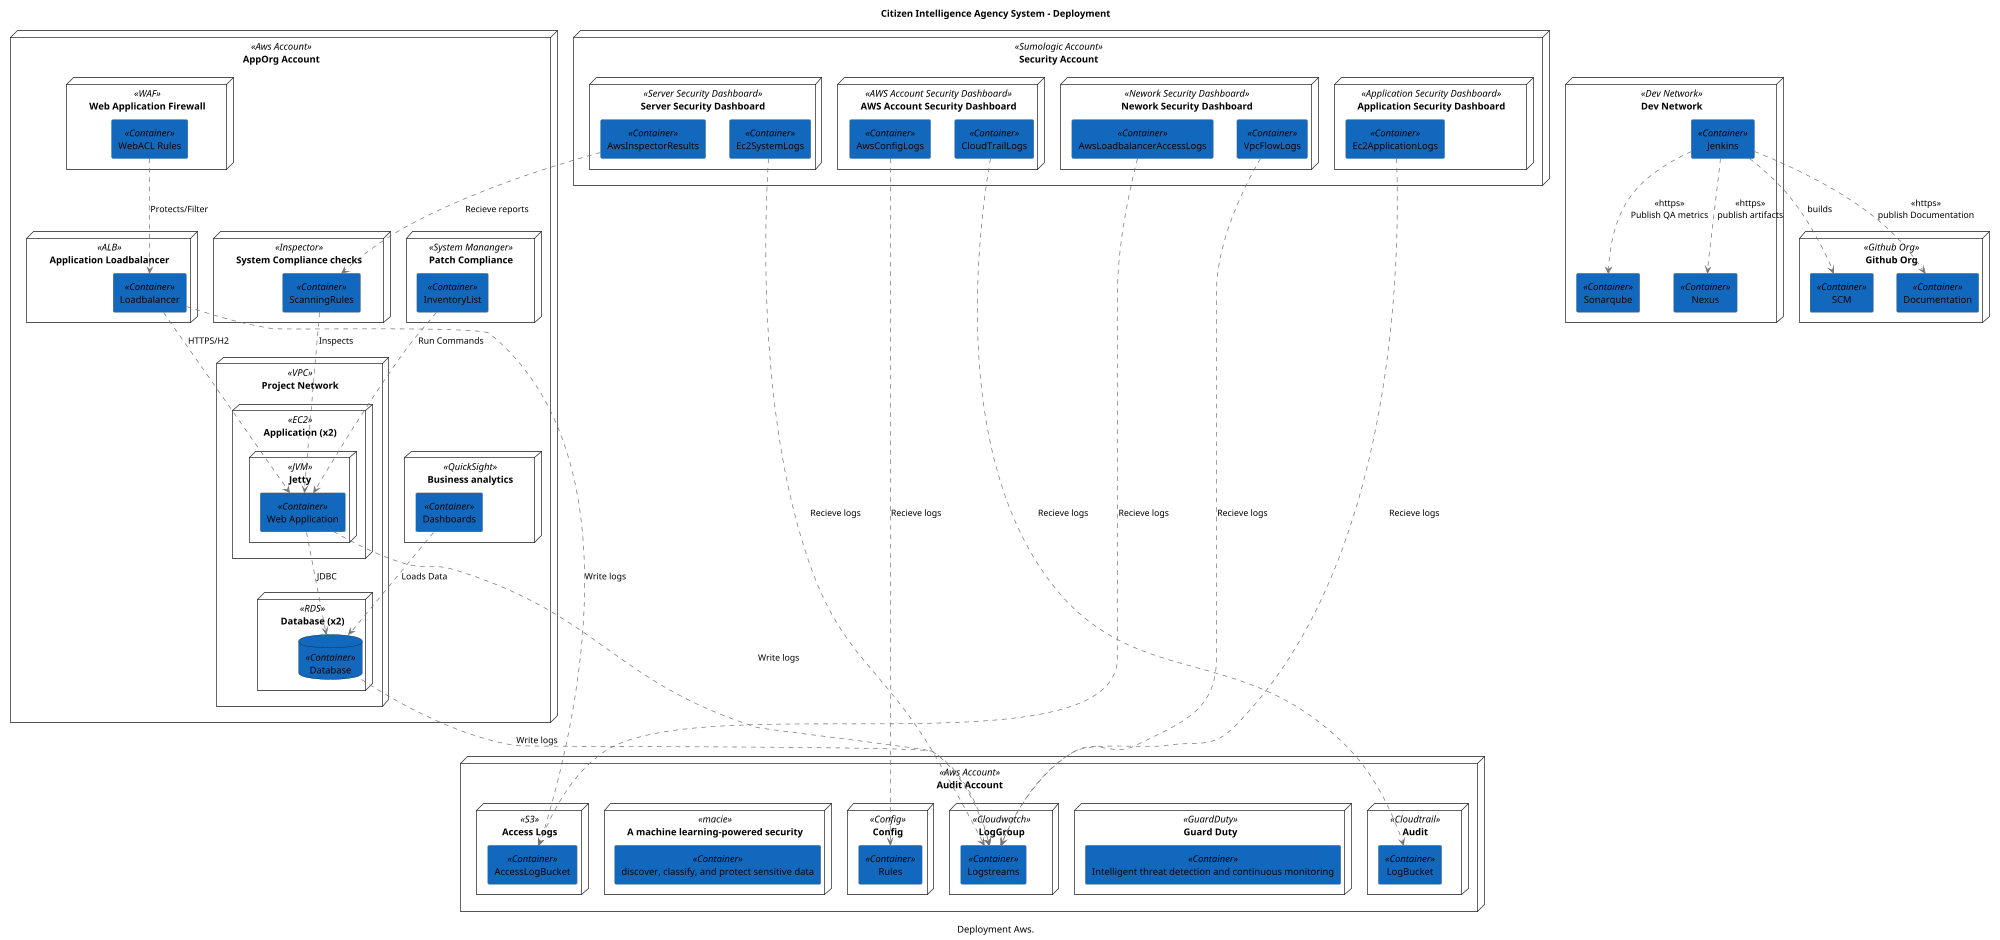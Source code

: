 @startuml(id="Deployment")
scale max 2000x2000
title Citizen Intelligence Agency System - Deployment
caption "Deployment Aws."

skinparam {
  shadowing false
  arrowColor #707070
  actorBorderColor #707070
  componentBorderColor #707070
  rectangleBorderColor #707070
  noteBackgroundColor #ffffff
  noteBorderColor #707070
}
node "AppOrg Account" <<Aws Account>> as 48 {
  node "Project Network" <<VPC>> as 49 {
    node "Database (x2)" <<RDS>> as 101 {
      database "Database" <<Container>> as 102 #1168bd
    }
    node "Application (x2)" <<EC2>> as 93 {
      node "Jetty" <<JVM>> as 94 {
        rectangle "Web Application" <<Container>> as 95 #1168bd
      }
    }
  }
  node "Business analytics" <<QuickSight>> as 66 {
    rectangle "Dashboards" <<Container>> as 68 #1168bd
  }
  node "Patch Compliance" <<System Mananger>> as 62 {
    rectangle "InventoryList" <<Container>> as 64 #1168bd
  }
  node "System Compliance checks" <<Inspector>> as 58 {
    rectangle "ScanningRules" <<Container>> as 60 #1168bd
  }
  node "Application Loadbalancer" <<ALB>> as 88 {
    rectangle "Loadbalancer" <<Container>> as 89 #1168bd
  }
  node "Web Application Firewall" <<WAF>> as 50 {
    rectangle "WebACL Rules" <<Container>> as 52 #1168bd
  }
}
node "Audit Account" <<Aws Account>> as 54 {
  node "Audit" <<Cloudtrail>> as 81 {
    rectangle "LogBucket" <<Container>> as 83 #1168bd
  }
  node "Guard Duty" <<GuardDuty>> as 70 {
    rectangle "Intelligent threat detection and continuous monitoring" <<Container>> as 72 #1168bd
  }
  node "LogGroup" <<Cloudwatch>> as 76 {
    rectangle "Logstreams" <<Container>> as 78 #1168bd
  }
  node "Config" <<Config>> as 55 {
    rectangle "Rules" <<Container>> as 57 #1168bd
  }
  node "A machine learning-powered security" <<macie>> as 73 {
    rectangle "discover, classify, and protect sensitive data" <<Container>> as 75 #1168bd
  }
  node "Access Logs" <<S3>> as 84 {
    rectangle "AccessLogBucket" <<Container>> as 86 #1168bd
  }
}
node "Dev Network" <<Dev Network>> as 112 {
  rectangle "Jenkins" <<Container>> as 122 #1168bd
  rectangle "Sonarqube" <<Container>> as 116 #1168bd
  rectangle "Nexus" <<Container>> as 114 #1168bd
}
node "Github Org" <<Github Org>> as 107 {
  rectangle "SCM" <<Container>> as 109 #1168bd
  rectangle "Documentation" <<Container>> as 111 #1168bd
}
node "Security Account" <<Sumologic Account>> as 127 {
  node "AWS Account Security Dashboard" <<AWS Account Security Dashboard>> as 130 {
    rectangle "CloudTrailLogs" <<Container>> as 138 #1168bd
    rectangle "AwsConfigLogs" <<Container>> as 142 #1168bd
  }
  node "Server Security Dashboard" <<Server Security Dashboard>> as 129 {
    rectangle "AwsInspectorResults" <<Container>> as 154 #1168bd
    rectangle "Ec2SystemLogs" <<Container>> as 146 #1168bd
  }
  node "Nework Security Dashboard" <<Nework Security Dashboard>> as 128 {
    rectangle "AwsLoadbalancerAccessLogs" <<Container>> as 158 #1168bd
    rectangle "VpcFlowLogs" <<Container>> as 134 #1168bd
  }
  node "Application Security Dashboard" <<Application Security Dashboard>> as 131 {
    rectangle "Ec2ApplicationLogs" <<Container>> as 150 #1168bd
  }
}
52 .[#707070].> 89 : Protects/Filter
64 .[#707070].> 95 : Run Commands
89 .[#707070].> 95 : HTTPS/H2
150 .[#707070].> 78 : Recieve logs
60 .[#707070].> 95 : Inspects
89 .[#707070].> 86 : Write logs
134 .[#707070].> 78 : Recieve logs
142 .[#707070].> 57 : Recieve logs
154 .[#707070].> 60 : Recieve reports
122 .[#707070].> 109 : builds
95 .[#707070].> 78 : Write logs
122 .[#707070].> 114 : <<https>>\npublish artifacts
95 .[#707070].> 102 : JDBC
138 .[#707070].> 83 : Recieve logs
68 .[#707070].> 102 : Loads Data
146 .[#707070].> 78 : Recieve logs
158 .[#707070].> 86 : Recieve logs
122 .[#707070].> 116 : <<https>>\nPublish QA metrics
122 .[#707070].> 111 : <<https>>\npublish Documentation
102 .[#707070].> 78 : Write logs
@enduml